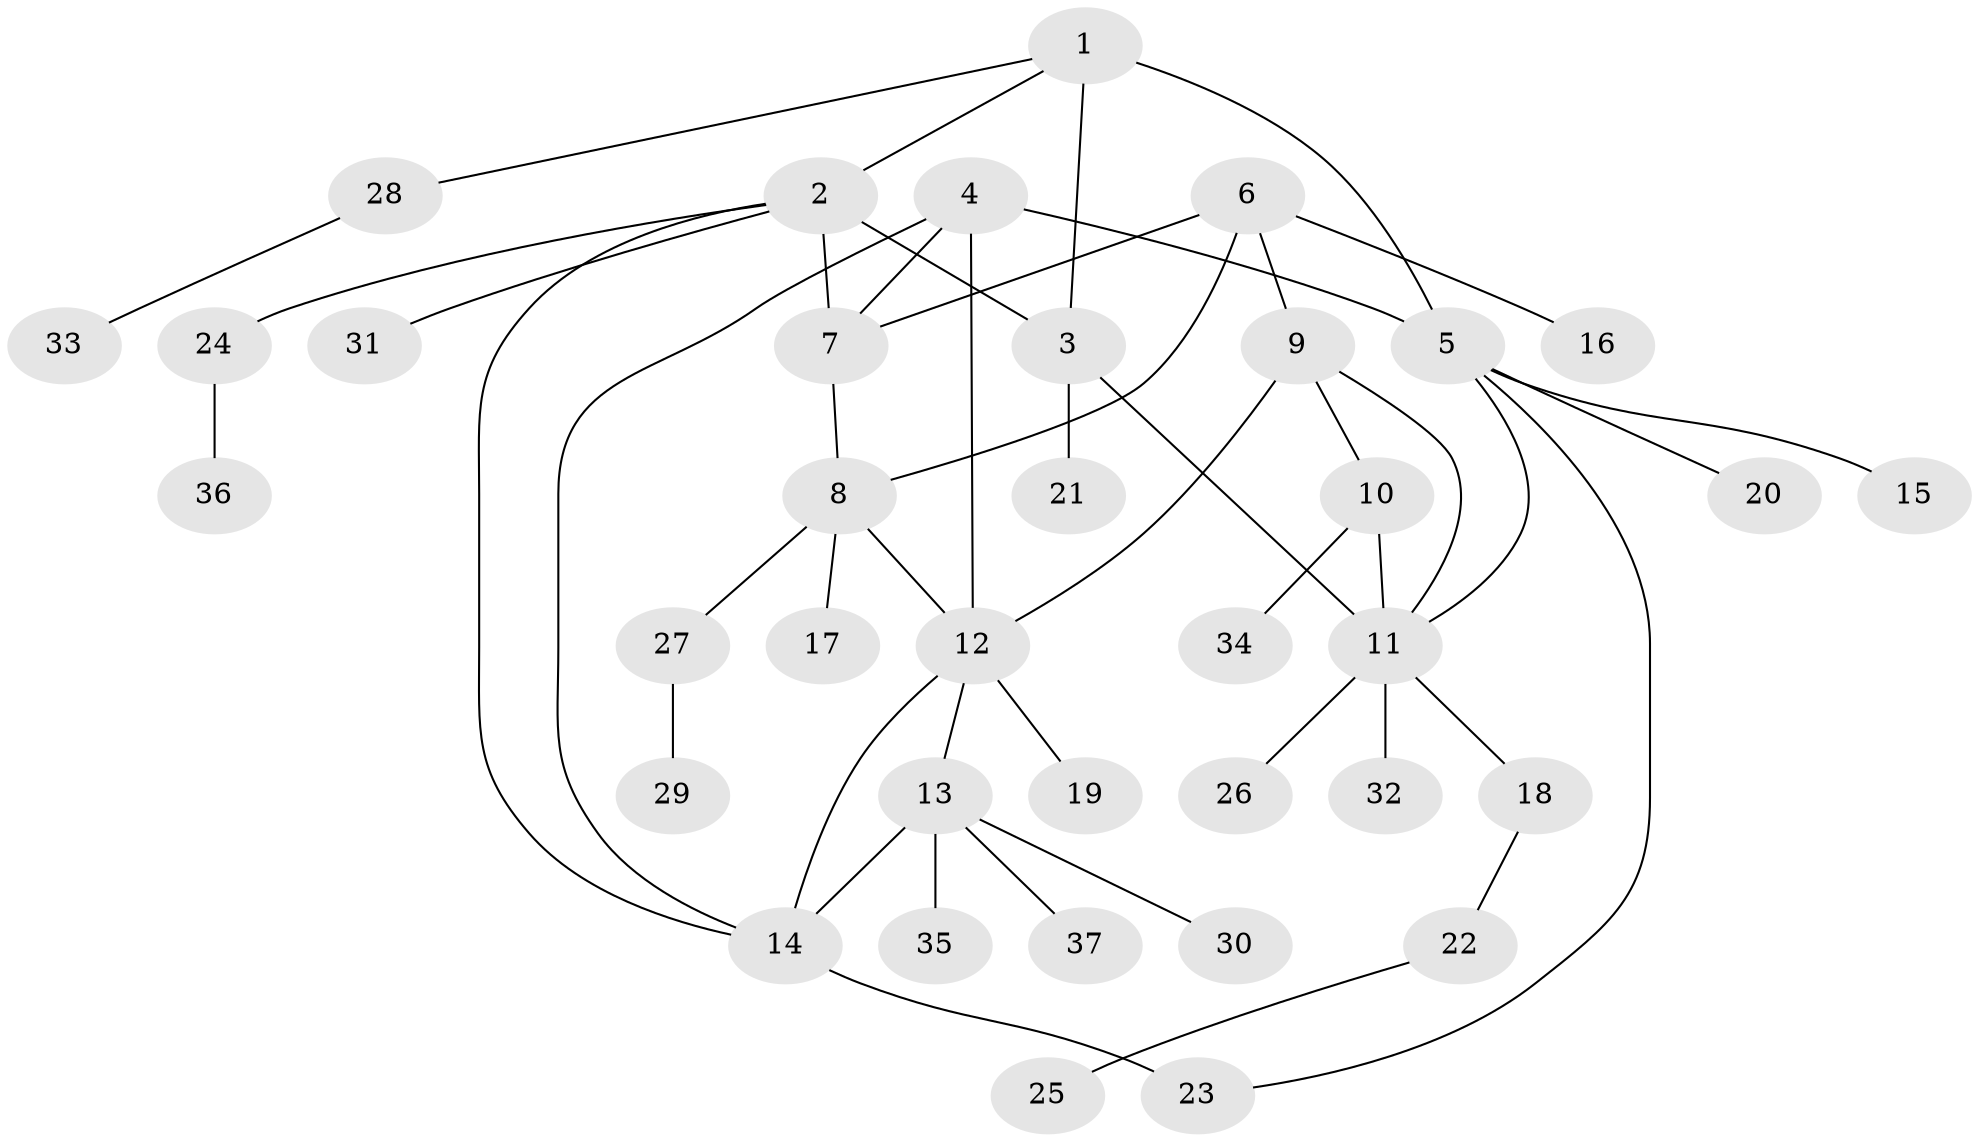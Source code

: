// original degree distribution, {4: 0.02702702702702703, 6: 0.02702702702702703, 5: 0.06756756756756757, 2: 0.20270270270270271, 9: 0.013513513513513514, 7: 0.02702702702702703, 13: 0.013513513513513514, 10: 0.013513513513513514, 1: 0.5675675675675675, 3: 0.04054054054054054}
// Generated by graph-tools (version 1.1) at 2025/52/03/04/25 22:52:47]
// undirected, 37 vertices, 48 edges
graph export_dot {
  node [color=gray90,style=filled];
  1;
  2;
  3;
  4;
  5;
  6;
  7;
  8;
  9;
  10;
  11;
  12;
  13;
  14;
  15;
  16;
  17;
  18;
  19;
  20;
  21;
  22;
  23;
  24;
  25;
  26;
  27;
  28;
  29;
  30;
  31;
  32;
  33;
  34;
  35;
  36;
  37;
  1 -- 2 [weight=1.0];
  1 -- 3 [weight=1.0];
  1 -- 5 [weight=2.0];
  1 -- 28 [weight=1.0];
  2 -- 3 [weight=1.0];
  2 -- 7 [weight=3.0];
  2 -- 14 [weight=1.0];
  2 -- 24 [weight=1.0];
  2 -- 31 [weight=1.0];
  3 -- 11 [weight=1.0];
  3 -- 21 [weight=1.0];
  4 -- 5 [weight=2.0];
  4 -- 7 [weight=1.0];
  4 -- 12 [weight=1.0];
  4 -- 14 [weight=1.0];
  5 -- 11 [weight=1.0];
  5 -- 15 [weight=1.0];
  5 -- 20 [weight=1.0];
  5 -- 23 [weight=1.0];
  6 -- 7 [weight=1.0];
  6 -- 8 [weight=1.0];
  6 -- 9 [weight=1.0];
  6 -- 16 [weight=1.0];
  7 -- 8 [weight=1.0];
  8 -- 12 [weight=8.0];
  8 -- 17 [weight=1.0];
  8 -- 27 [weight=1.0];
  9 -- 10 [weight=1.0];
  9 -- 11 [weight=1.0];
  9 -- 12 [weight=1.0];
  10 -- 11 [weight=1.0];
  10 -- 34 [weight=1.0];
  11 -- 18 [weight=1.0];
  11 -- 26 [weight=1.0];
  11 -- 32 [weight=3.0];
  12 -- 13 [weight=1.0];
  12 -- 14 [weight=1.0];
  12 -- 19 [weight=1.0];
  13 -- 14 [weight=1.0];
  13 -- 30 [weight=1.0];
  13 -- 35 [weight=1.0];
  13 -- 37 [weight=1.0];
  14 -- 23 [weight=2.0];
  18 -- 22 [weight=1.0];
  22 -- 25 [weight=1.0];
  24 -- 36 [weight=1.0];
  27 -- 29 [weight=1.0];
  28 -- 33 [weight=1.0];
}
